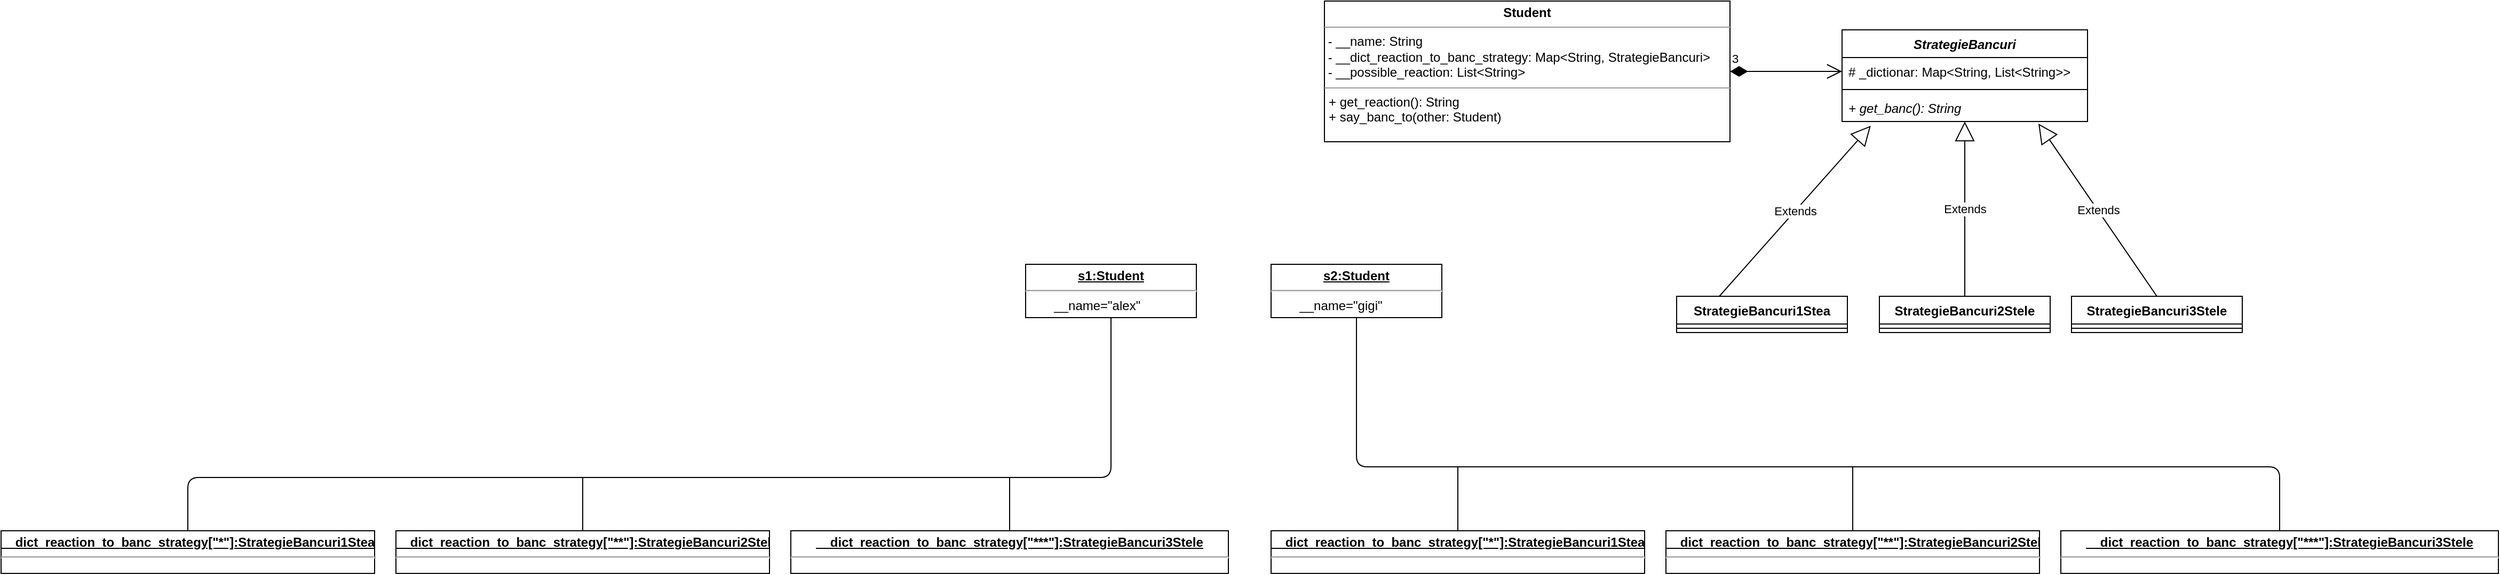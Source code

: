 <mxfile version="14.7.7" type="device"><diagram id="nV6-XsLQkQxOzjUWgH18" name="Page-1"><mxGraphModel dx="4100" dy="1322" grid="1" gridSize="10" guides="1" tooltips="1" connect="1" arrows="1" fold="1" page="1" pageScale="1" pageWidth="850" pageHeight="1100" math="0" shadow="0"><root><mxCell id="0"/><mxCell id="1" parent="0"/><mxCell id="3NqYiwtqK_4EE0hwIFLd-1" value="StrategieBancuri" style="swimlane;fontStyle=3;align=center;verticalAlign=top;childLayout=stackLayout;horizontal=1;startSize=26;horizontalStack=0;resizeParent=1;resizeParentMax=0;resizeLast=0;collapsible=1;marginBottom=0;" vertex="1" parent="1"><mxGeometry x="325" y="120" width="230" height="86" as="geometry"/></mxCell><mxCell id="3NqYiwtqK_4EE0hwIFLd-2" value="# _dictionar: Map&lt;String, List&lt;String&gt;&gt;" style="text;strokeColor=none;fillColor=none;align=left;verticalAlign=top;spacingLeft=4;spacingRight=4;overflow=hidden;rotatable=0;points=[[0,0.5],[1,0.5]];portConstraint=eastwest;" vertex="1" parent="3NqYiwtqK_4EE0hwIFLd-1"><mxGeometry y="26" width="230" height="26" as="geometry"/></mxCell><mxCell id="3NqYiwtqK_4EE0hwIFLd-3" value="" style="line;strokeWidth=1;fillColor=none;align=left;verticalAlign=middle;spacingTop=-1;spacingLeft=3;spacingRight=3;rotatable=0;labelPosition=right;points=[];portConstraint=eastwest;" vertex="1" parent="3NqYiwtqK_4EE0hwIFLd-1"><mxGeometry y="52" width="230" height="8" as="geometry"/></mxCell><mxCell id="3NqYiwtqK_4EE0hwIFLd-4" value="+ get_banc(): String" style="text;strokeColor=none;fillColor=none;align=left;verticalAlign=top;spacingLeft=4;spacingRight=4;overflow=hidden;rotatable=0;points=[[0,0.5],[1,0.5]];portConstraint=eastwest;fontStyle=2" vertex="1" parent="3NqYiwtqK_4EE0hwIFLd-1"><mxGeometry y="60" width="230" height="26" as="geometry"/></mxCell><mxCell id="3NqYiwtqK_4EE0hwIFLd-5" value="StrategieBancuri1Stea" style="swimlane;fontStyle=1;align=center;verticalAlign=top;childLayout=stackLayout;horizontal=1;startSize=26;horizontalStack=0;resizeParent=1;resizeParentMax=0;resizeLast=0;collapsible=1;marginBottom=0;" vertex="1" parent="1"><mxGeometry x="170" y="370" width="160" height="34" as="geometry"/></mxCell><mxCell id="3NqYiwtqK_4EE0hwIFLd-7" value="" style="line;strokeWidth=1;fillColor=none;align=left;verticalAlign=middle;spacingTop=-1;spacingLeft=3;spacingRight=3;rotatable=0;labelPosition=right;points=[];portConstraint=eastwest;" vertex="1" parent="3NqYiwtqK_4EE0hwIFLd-5"><mxGeometry y="26" width="160" height="8" as="geometry"/></mxCell><mxCell id="3NqYiwtqK_4EE0hwIFLd-10" value="StrategieBancuri2Stele" style="swimlane;fontStyle=1;align=center;verticalAlign=top;childLayout=stackLayout;horizontal=1;startSize=26;horizontalStack=0;resizeParent=1;resizeParentMax=0;resizeLast=0;collapsible=1;marginBottom=0;" vertex="1" parent="1"><mxGeometry x="360" y="370" width="160" height="34" as="geometry"/></mxCell><mxCell id="3NqYiwtqK_4EE0hwIFLd-11" value="" style="line;strokeWidth=1;fillColor=none;align=left;verticalAlign=middle;spacingTop=-1;spacingLeft=3;spacingRight=3;rotatable=0;labelPosition=right;points=[];portConstraint=eastwest;" vertex="1" parent="3NqYiwtqK_4EE0hwIFLd-10"><mxGeometry y="26" width="160" height="8" as="geometry"/></mxCell><mxCell id="3NqYiwtqK_4EE0hwIFLd-12" value="StrategieBancuri3Stele" style="swimlane;fontStyle=1;align=center;verticalAlign=top;childLayout=stackLayout;horizontal=1;startSize=26;horizontalStack=0;resizeParent=1;resizeParentMax=0;resizeLast=0;collapsible=1;marginBottom=0;" vertex="1" parent="1"><mxGeometry x="540" y="370" width="160" height="34" as="geometry"/></mxCell><mxCell id="3NqYiwtqK_4EE0hwIFLd-13" value="" style="line;strokeWidth=1;fillColor=none;align=left;verticalAlign=middle;spacingTop=-1;spacingLeft=3;spacingRight=3;rotatable=0;labelPosition=right;points=[];portConstraint=eastwest;" vertex="1" parent="3NqYiwtqK_4EE0hwIFLd-12"><mxGeometry y="26" width="160" height="8" as="geometry"/></mxCell><mxCell id="3NqYiwtqK_4EE0hwIFLd-15" value="Extends" style="endArrow=block;endSize=16;endFill=0;html=1;entryX=0.117;entryY=1.154;entryDx=0;entryDy=0;entryPerimeter=0;exitX=0.25;exitY=0;exitDx=0;exitDy=0;" edge="1" parent="1" source="3NqYiwtqK_4EE0hwIFLd-5" target="3NqYiwtqK_4EE0hwIFLd-4"><mxGeometry width="160" relative="1" as="geometry"><mxPoint x="340" y="410" as="sourcePoint"/><mxPoint x="500" y="410" as="targetPoint"/></mxGeometry></mxCell><mxCell id="3NqYiwtqK_4EE0hwIFLd-16" value="Extends" style="endArrow=block;endSize=16;endFill=0;html=1;exitX=0.5;exitY=0;exitDx=0;exitDy=0;" edge="1" parent="1" source="3NqYiwtqK_4EE0hwIFLd-10" target="3NqYiwtqK_4EE0hwIFLd-4"><mxGeometry width="160" relative="1" as="geometry"><mxPoint x="220" y="380" as="sourcePoint"/><mxPoint x="430" y="210" as="targetPoint"/></mxGeometry></mxCell><mxCell id="3NqYiwtqK_4EE0hwIFLd-17" value="Extends" style="endArrow=block;endSize=16;endFill=0;html=1;exitX=0.5;exitY=0;exitDx=0;exitDy=0;entryX=0.8;entryY=1.077;entryDx=0;entryDy=0;entryPerimeter=0;" edge="1" parent="1" source="3NqYiwtqK_4EE0hwIFLd-12" target="3NqYiwtqK_4EE0hwIFLd-4"><mxGeometry width="160" relative="1" as="geometry"><mxPoint x="450" y="380" as="sourcePoint"/><mxPoint x="440" y="220" as="targetPoint"/></mxGeometry></mxCell><mxCell id="3NqYiwtqK_4EE0hwIFLd-18" value="&lt;p style=&quot;margin: 0px ; margin-top: 4px ; text-align: center&quot;&gt;&lt;b&gt;Student&lt;/b&gt;&lt;/p&gt;&lt;hr size=&quot;1&quot;&gt;&lt;div&gt;&amp;nbsp;- __name: String&lt;/div&gt;&lt;div&gt;&amp;nbsp;- __dict_reaction_to_banc_strategy: Map&amp;lt;String, StrategieBancuri&amp;gt;&lt;/div&gt;&lt;div&gt;&amp;nbsp;- __possible_reaction: List&amp;lt;String&amp;gt;&lt;br&gt;&lt;/div&gt;&lt;hr size=&quot;1&quot;&gt;&lt;p style=&quot;margin: 0px ; margin-left: 4px&quot;&gt;+ get_reaction(): String&lt;/p&gt;&lt;p style=&quot;margin: 0px ; margin-left: 4px&quot;&gt;+ say_banc_to(other: Student)&lt;br&gt;&lt;/p&gt;" style="verticalAlign=top;align=left;overflow=fill;fontSize=12;fontFamily=Helvetica;html=1;" vertex="1" parent="1"><mxGeometry x="-160" y="93" width="380" height="132" as="geometry"/></mxCell><mxCell id="3NqYiwtqK_4EE0hwIFLd-19" value="3" style="endArrow=open;html=1;endSize=12;startArrow=diamondThin;startSize=14;startFill=1;edgeStyle=orthogonalEdgeStyle;align=left;verticalAlign=bottom;entryX=0;entryY=0.5;entryDx=0;entryDy=0;exitX=1;exitY=0.5;exitDx=0;exitDy=0;" edge="1" parent="1" source="3NqYiwtqK_4EE0hwIFLd-18" target="3NqYiwtqK_4EE0hwIFLd-2"><mxGeometry x="-1" y="3" relative="1" as="geometry"><mxPoint x="170" y="150" as="sourcePoint"/><mxPoint x="500" y="190" as="targetPoint"/></mxGeometry></mxCell><mxCell id="3NqYiwtqK_4EE0hwIFLd-25" value="&lt;p style=&quot;margin: 0px ; margin-top: 4px ; text-align: center ; text-decoration: underline&quot;&gt;&lt;b&gt;s1:Student&lt;/b&gt;&lt;/p&gt;&lt;hr&gt;&lt;span style=&quot;white-space: pre&quot;&gt;&#9;&lt;/span&gt;__name=&quot;alex&quot;" style="verticalAlign=top;align=left;overflow=fill;fontSize=12;fontFamily=Helvetica;html=1;" vertex="1" parent="1"><mxGeometry x="-440" y="340" width="160" height="50" as="geometry"/></mxCell><mxCell id="3NqYiwtqK_4EE0hwIFLd-26" value="&lt;p style=&quot;margin: 0px ; margin-top: 4px ; text-align: center ; text-decoration: underline&quot;&gt;&lt;b&gt;s2:Student&lt;/b&gt;&lt;/p&gt;&lt;hr&gt;&lt;span style=&quot;white-space: pre&quot;&gt;&#9;&lt;/span&gt;__name=&quot;gigi&quot;" style="verticalAlign=top;align=left;overflow=fill;fontSize=12;fontFamily=Helvetica;html=1;" vertex="1" parent="1"><mxGeometry x="-210" y="340" width="160" height="50" as="geometry"/></mxCell><mxCell id="3NqYiwtqK_4EE0hwIFLd-27" value="&lt;p style=&quot;margin: 0px ; margin-top: 4px ; text-align: center ; text-decoration: underline&quot;&gt;&lt;b&gt;__dict_reaction_to_banc_strategy[&quot;*&quot;]:StrategieBancuri1Stea&lt;/b&gt;&lt;/p&gt;&lt;hr&gt;" style="verticalAlign=top;align=left;overflow=fill;fontSize=12;fontFamily=Helvetica;html=1;" vertex="1" parent="1"><mxGeometry x="-1400" y="590" width="350" height="40" as="geometry"/></mxCell><mxCell id="3NqYiwtqK_4EE0hwIFLd-28" value="&lt;p style=&quot;margin: 0px ; margin-top: 4px ; text-align: center ; text-decoration: underline&quot;&gt;&lt;b&gt;__dict_reaction_to_banc_strategy[&quot;**&quot;]:StrategieBancuri2Stele&lt;/b&gt;&lt;/p&gt;&lt;hr&gt;" style="verticalAlign=top;align=left;overflow=fill;fontSize=12;fontFamily=Helvetica;html=1;" vertex="1" parent="1"><mxGeometry x="-1030" y="590" width="350" height="40" as="geometry"/></mxCell><mxCell id="3NqYiwtqK_4EE0hwIFLd-29" value="&lt;p style=&quot;margin: 0px ; margin-top: 4px ; text-align: center ; text-decoration: underline&quot;&gt;&lt;b&gt;__dict_reaction_to_banc_strategy[&quot;***&quot;]:StrategieBancuri3Stele&lt;/b&gt;&lt;/p&gt;&lt;hr&gt;" style="verticalAlign=top;align=left;overflow=fill;fontSize=12;fontFamily=Helvetica;html=1;" vertex="1" parent="1"><mxGeometry x="-660" y="590" width="410" height="40" as="geometry"/></mxCell><mxCell id="3NqYiwtqK_4EE0hwIFLd-30" value="&lt;p style=&quot;margin: 0px ; margin-top: 4px ; text-align: center ; text-decoration: underline&quot;&gt;&lt;b&gt;__dict_reaction_to_banc_strategy[&quot;*&quot;]:StrategieBancuri1Stea&lt;/b&gt;&lt;/p&gt;&lt;hr&gt;" style="verticalAlign=top;align=left;overflow=fill;fontSize=12;fontFamily=Helvetica;html=1;" vertex="1" parent="1"><mxGeometry x="-210" y="590" width="350" height="40" as="geometry"/></mxCell><mxCell id="3NqYiwtqK_4EE0hwIFLd-31" value="&lt;p style=&quot;margin: 0px ; margin-top: 4px ; text-align: center ; text-decoration: underline&quot;&gt;&lt;b&gt;__dict_reaction_to_banc_strategy[&quot;**&quot;]:StrategieBancuri2Stele&lt;/b&gt;&lt;/p&gt;&lt;hr&gt;" style="verticalAlign=top;align=left;overflow=fill;fontSize=12;fontFamily=Helvetica;html=1;" vertex="1" parent="1"><mxGeometry x="160" y="590" width="350" height="40" as="geometry"/></mxCell><mxCell id="3NqYiwtqK_4EE0hwIFLd-32" value="&lt;p style=&quot;margin: 0px ; margin-top: 4px ; text-align: center ; text-decoration: underline&quot;&gt;&lt;b&gt;__dict_reaction_to_banc_strategy[&quot;***&quot;]:StrategieBancuri3Stele&lt;/b&gt;&lt;/p&gt;&lt;hr&gt;" style="verticalAlign=top;align=left;overflow=fill;fontSize=12;fontFamily=Helvetica;html=1;" vertex="1" parent="1"><mxGeometry x="530" y="590" width="410" height="40" as="geometry"/></mxCell><mxCell id="3NqYiwtqK_4EE0hwIFLd-60" value="" style="endArrow=none;html=1;entryX=0.5;entryY=1;entryDx=0;entryDy=0;exitX=0.5;exitY=0;exitDx=0;exitDy=0;" edge="1" parent="1" source="3NqYiwtqK_4EE0hwIFLd-27" target="3NqYiwtqK_4EE0hwIFLd-25"><mxGeometry width="50" height="50" relative="1" as="geometry"><mxPoint x="-830" y="560" as="sourcePoint"/><mxPoint x="-780" y="510" as="targetPoint"/><Array as="points"><mxPoint x="-1225" y="540"/><mxPoint x="-360" y="540"/></Array></mxGeometry></mxCell><mxCell id="3NqYiwtqK_4EE0hwIFLd-61" value="" style="endArrow=none;html=1;entryX=0.5;entryY=0;entryDx=0;entryDy=0;" edge="1" parent="1" target="3NqYiwtqK_4EE0hwIFLd-28"><mxGeometry width="50" height="50" relative="1" as="geometry"><mxPoint x="-855" y="540" as="sourcePoint"/><mxPoint x="-920" y="270" as="targetPoint"/></mxGeometry></mxCell><mxCell id="3NqYiwtqK_4EE0hwIFLd-62" value="" style="endArrow=none;html=1;entryX=0.5;entryY=0;entryDx=0;entryDy=0;" edge="1" parent="1" target="3NqYiwtqK_4EE0hwIFLd-29"><mxGeometry width="50" height="50" relative="1" as="geometry"><mxPoint x="-455" y="540" as="sourcePoint"/><mxPoint x="-845" y="600" as="targetPoint"/></mxGeometry></mxCell><mxCell id="3NqYiwtqK_4EE0hwIFLd-63" value="" style="endArrow=none;html=1;entryX=0.5;entryY=1;entryDx=0;entryDy=0;exitX=0.5;exitY=0;exitDx=0;exitDy=0;" edge="1" parent="1" source="3NqYiwtqK_4EE0hwIFLd-32" target="3NqYiwtqK_4EE0hwIFLd-26"><mxGeometry width="50" height="50" relative="1" as="geometry"><mxPoint y="320" as="sourcePoint"/><mxPoint x="50" y="270" as="targetPoint"/><Array as="points"><mxPoint x="735" y="530"/><mxPoint x="-130" y="530"/></Array></mxGeometry></mxCell><mxCell id="3NqYiwtqK_4EE0hwIFLd-64" value="" style="endArrow=none;html=1;entryX=0.5;entryY=0;entryDx=0;entryDy=0;" edge="1" parent="1" target="3NqYiwtqK_4EE0hwIFLd-30"><mxGeometry width="50" height="50" relative="1" as="geometry"><mxPoint x="-35" y="530" as="sourcePoint"/><mxPoint x="420" y="270" as="targetPoint"/></mxGeometry></mxCell><mxCell id="3NqYiwtqK_4EE0hwIFLd-65" value="" style="endArrow=none;html=1;entryX=0.5;entryY=0;entryDx=0;entryDy=0;" edge="1" parent="1" target="3NqYiwtqK_4EE0hwIFLd-31"><mxGeometry width="50" height="50" relative="1" as="geometry"><mxPoint x="335" y="530" as="sourcePoint"/><mxPoint x="334.5" y="580" as="targetPoint"/></mxGeometry></mxCell></root></mxGraphModel></diagram></mxfile>